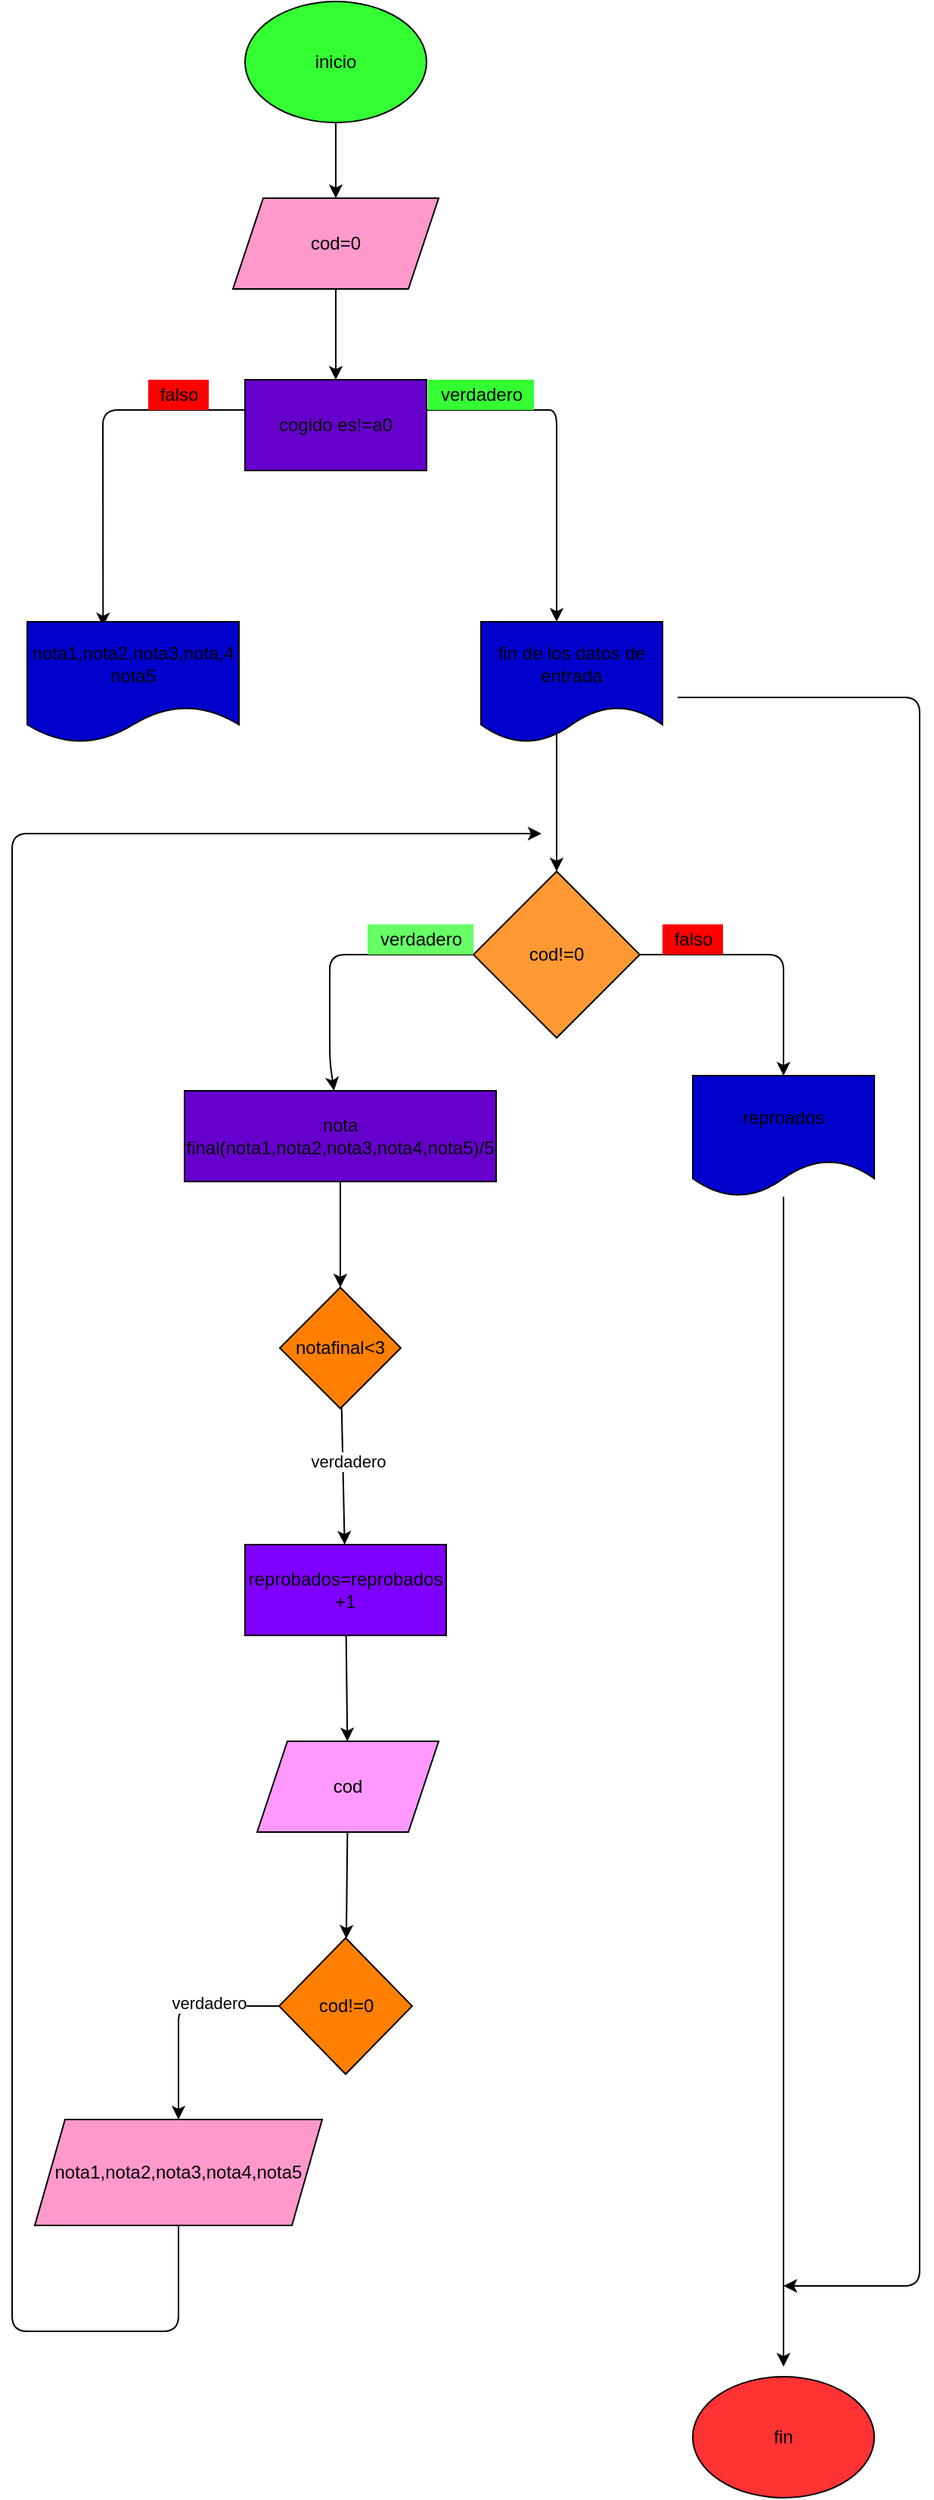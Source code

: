 <mxfile>
    <diagram id="pkV_Xa5n8eSFVHvvwM-V" name="Página-1">
        <mxGraphModel dx="738" dy="341" grid="1" gridSize="10" guides="1" tooltips="1" connect="1" arrows="1" fold="1" page="1" pageScale="1" pageWidth="827" pageHeight="1169" math="0" shadow="0">
            <root>
                <mxCell id="0"/>
                <mxCell id="1" parent="0"/>
                <mxCell id="5" value="" style="edgeStyle=none;html=1;" parent="1" source="2" target="4" edge="1">
                    <mxGeometry relative="1" as="geometry"/>
                </mxCell>
                <mxCell id="2" value="inicio" style="ellipse;whiteSpace=wrap;html=1;fillColor=#33FF33;" parent="1" vertex="1">
                    <mxGeometry x="354" y="10" width="120" height="80" as="geometry"/>
                </mxCell>
                <mxCell id="8" value="" style="edgeStyle=none;html=1;" parent="1" source="4" edge="1">
                    <mxGeometry relative="1" as="geometry">
                        <mxPoint x="414" y="260" as="targetPoint"/>
                    </mxGeometry>
                </mxCell>
                <mxCell id="4" value="cod=0" style="shape=parallelogram;perimeter=parallelogramPerimeter;whiteSpace=wrap;html=1;fixedSize=1;fillColor=#FF99CC;" parent="1" vertex="1">
                    <mxGeometry x="346" y="140" width="136" height="60" as="geometry"/>
                </mxCell>
                <mxCell id="10" style="edgeStyle=none;html=1;" parent="1" edge="1">
                    <mxGeometry relative="1" as="geometry">
                        <mxPoint x="560" y="420" as="targetPoint"/>
                        <Array as="points">
                            <mxPoint x="520" y="280"/>
                            <mxPoint x="540" y="280"/>
                            <mxPoint x="560" y="280"/>
                        </Array>
                        <mxPoint x="474" y="280" as="sourcePoint"/>
                    </mxGeometry>
                </mxCell>
                <mxCell id="11" style="edgeStyle=none;html=1;" parent="1" edge="1">
                    <mxGeometry relative="1" as="geometry">
                        <mxPoint x="260.15" y="423.02" as="targetPoint"/>
                        <Array as="points">
                            <mxPoint x="260" y="280"/>
                        </Array>
                        <mxPoint x="363.999" y="280.001" as="sourcePoint"/>
                    </mxGeometry>
                </mxCell>
                <mxCell id="12" value="cogido es!=a0" style="rounded=0;whiteSpace=wrap;html=1;fillColor=#6600CC;" vertex="1" parent="1">
                    <mxGeometry x="354" y="260" width="120" height="60" as="geometry"/>
                </mxCell>
                <mxCell id="19" value="" style="edgeStyle=none;html=1;" edge="1" parent="1" target="18">
                    <mxGeometry relative="1" as="geometry">
                        <mxPoint x="570" y="476.25" as="sourcePoint"/>
                        <Array as="points">
                            <mxPoint x="560" y="480"/>
                        </Array>
                    </mxGeometry>
                </mxCell>
                <mxCell id="15" value="verdadero" style="text;html=1;align=center;verticalAlign=middle;resizable=0;points=[];autosize=1;strokeColor=none;fillColor=#33FF33;" vertex="1" parent="1">
                    <mxGeometry x="475" y="260" width="70" height="20" as="geometry"/>
                </mxCell>
                <mxCell id="16" value="falso" style="text;html=1;align=center;verticalAlign=middle;resizable=0;points=[];autosize=1;strokeColor=none;fillColor=#FF0000;" vertex="1" parent="1">
                    <mxGeometry x="290" y="260" width="40" height="20" as="geometry"/>
                </mxCell>
                <mxCell id="21" value="" style="edgeStyle=none;html=1;entryX=0.5;entryY=0;entryDx=0;entryDy=0;" edge="1" parent="1" source="18" target="20">
                    <mxGeometry relative="1" as="geometry">
                        <Array as="points">
                            <mxPoint x="710" y="640"/>
                        </Array>
                    </mxGeometry>
                </mxCell>
                <mxCell id="23" value="" style="edgeStyle=none;html=1;" edge="1" parent="1" source="18" target="22">
                    <mxGeometry relative="1" as="geometry">
                        <Array as="points">
                            <mxPoint x="410" y="640"/>
                            <mxPoint x="410" y="710"/>
                        </Array>
                    </mxGeometry>
                </mxCell>
                <mxCell id="18" value="cod!=0" style="rhombus;whiteSpace=wrap;html=1;fillColor=#FF9933;" vertex="1" parent="1">
                    <mxGeometry x="505" y="585" width="110" height="110" as="geometry"/>
                </mxCell>
                <mxCell id="41" style="edgeStyle=none;html=1;" edge="1" parent="1" source="20">
                    <mxGeometry relative="1" as="geometry">
                        <mxPoint x="710" y="1573.333" as="targetPoint"/>
                    </mxGeometry>
                </mxCell>
                <mxCell id="20" value="reproados" style="shape=document;whiteSpace=wrap;html=1;boundedLbl=1;fillColor=#0000CC;" vertex="1" parent="1">
                    <mxGeometry x="650" y="720" width="120" height="80" as="geometry"/>
                </mxCell>
                <mxCell id="29" value="" style="edgeStyle=none;html=1;" edge="1" parent="1" source="22" target="28">
                    <mxGeometry relative="1" as="geometry"/>
                </mxCell>
                <mxCell id="22" value="nota final(nota1,nota2,nota3,nota4,nota5)/5" style="whiteSpace=wrap;html=1;fillColor=#6600CC;" vertex="1" parent="1">
                    <mxGeometry x="314" y="730" width="206" height="60" as="geometry"/>
                </mxCell>
                <mxCell id="26" value="falso" style="text;html=1;align=center;verticalAlign=middle;resizable=0;points=[];autosize=1;strokeColor=none;fillColor=#FF0000;" vertex="1" parent="1">
                    <mxGeometry x="630" y="620" width="40" height="20" as="geometry"/>
                </mxCell>
                <mxCell id="27" value="verdadero" style="text;html=1;align=center;verticalAlign=middle;resizable=0;points=[];autosize=1;strokeColor=none;fillColor=#66FF66;" vertex="1" parent="1">
                    <mxGeometry x="435" y="620" width="70" height="20" as="geometry"/>
                </mxCell>
                <mxCell id="31" value="" style="edgeStyle=none;html=1;" edge="1" parent="1" source="28" target="30">
                    <mxGeometry relative="1" as="geometry"/>
                </mxCell>
                <mxCell id="32" value="verdadero" style="edgeLabel;html=1;align=center;verticalAlign=middle;resizable=0;points=[];" vertex="1" connectable="0" parent="31">
                    <mxGeometry x="-0.207" y="3" relative="1" as="geometry">
                        <mxPoint as="offset"/>
                    </mxGeometry>
                </mxCell>
                <mxCell id="28" value="notafinal&amp;lt;3" style="rhombus;whiteSpace=wrap;html=1;fillColor=#FF8000;" vertex="1" parent="1">
                    <mxGeometry x="377" y="860" width="80" height="80" as="geometry"/>
                </mxCell>
                <mxCell id="34" value="" style="edgeStyle=none;html=1;" edge="1" parent="1" source="30" target="33">
                    <mxGeometry relative="1" as="geometry"/>
                </mxCell>
                <mxCell id="30" value="reprobados=reprobados +1" style="whiteSpace=wrap;html=1;fillColor=#7F00FF;" vertex="1" parent="1">
                    <mxGeometry x="354" y="1030" width="133" height="60" as="geometry"/>
                </mxCell>
                <mxCell id="36" value="" style="edgeStyle=none;html=1;" edge="1" parent="1" source="33" target="35">
                    <mxGeometry relative="1" as="geometry"/>
                </mxCell>
                <mxCell id="33" value="cod" style="shape=parallelogram;perimeter=parallelogramPerimeter;whiteSpace=wrap;html=1;fixedSize=1;fillColor=#FF99FF;" vertex="1" parent="1">
                    <mxGeometry x="362" y="1160" width="120" height="60" as="geometry"/>
                </mxCell>
                <mxCell id="37" style="edgeStyle=none;html=1;" edge="1" parent="1" source="35">
                    <mxGeometry relative="1" as="geometry">
                        <mxPoint x="310" y="1410" as="targetPoint"/>
                        <Array as="points">
                            <mxPoint x="310" y="1335"/>
                        </Array>
                    </mxGeometry>
                </mxCell>
                <mxCell id="39" value="verdadero" style="edgeLabel;html=1;align=center;verticalAlign=middle;resizable=0;points=[];" vertex="1" connectable="0" parent="37">
                    <mxGeometry x="-0.336" y="-2" relative="1" as="geometry">
                        <mxPoint as="offset"/>
                    </mxGeometry>
                </mxCell>
                <mxCell id="35" value="cod!=0" style="rhombus;whiteSpace=wrap;html=1;fillColor=#FF8000;" vertex="1" parent="1">
                    <mxGeometry x="376.5" y="1290" width="88" height="90" as="geometry"/>
                </mxCell>
                <mxCell id="40" style="edgeStyle=none;html=1;" edge="1" parent="1" source="38">
                    <mxGeometry relative="1" as="geometry">
                        <mxPoint x="550" y="560" as="targetPoint"/>
                        <Array as="points">
                            <mxPoint x="310" y="1550"/>
                            <mxPoint x="200" y="1550"/>
                            <mxPoint x="200" y="1410"/>
                            <mxPoint x="200" y="1250"/>
                            <mxPoint x="200" y="1080"/>
                            <mxPoint x="200" y="940"/>
                            <mxPoint x="200" y="860"/>
                            <mxPoint x="200" y="720"/>
                            <mxPoint x="200" y="640"/>
                            <mxPoint x="200" y="560"/>
                            <mxPoint x="240" y="560"/>
                        </Array>
                    </mxGeometry>
                </mxCell>
                <mxCell id="38" value="nota1,nota2,nota3,nota4,nota5" style="shape=parallelogram;perimeter=parallelogramPerimeter;whiteSpace=wrap;html=1;fixedSize=1;fillColor=#FF99CC;" vertex="1" parent="1">
                    <mxGeometry x="215" y="1410" width="190" height="70" as="geometry"/>
                </mxCell>
                <mxCell id="44" style="edgeStyle=none;html=1;" edge="1" parent="1">
                    <mxGeometry relative="1" as="geometry">
                        <mxPoint x="710" y="1520" as="targetPoint"/>
                        <mxPoint x="640" y="470" as="sourcePoint"/>
                        <Array as="points">
                            <mxPoint x="800" y="470"/>
                            <mxPoint x="800" y="700"/>
                            <mxPoint x="800" y="1160"/>
                            <mxPoint x="800" y="1520"/>
                        </Array>
                    </mxGeometry>
                </mxCell>
                <mxCell id="42" value="fin de los datos de entrada" style="shape=document;whiteSpace=wrap;html=1;boundedLbl=1;fillColor=#0000CC;" vertex="1" parent="1">
                    <mxGeometry x="510" y="420" width="120" height="80" as="geometry"/>
                </mxCell>
                <mxCell id="43" value="nota1,nota2,nota3,nota,4 nota5" style="shape=document;whiteSpace=wrap;html=1;boundedLbl=1;fillColor=#0000CC;" vertex="1" parent="1">
                    <mxGeometry x="210" y="420" width="140" height="80" as="geometry"/>
                </mxCell>
                <mxCell id="46" value="fin" style="ellipse;whiteSpace=wrap;html=1;fillColor=#FF3333;" vertex="1" parent="1">
                    <mxGeometry x="650" y="1580" width="120" height="80" as="geometry"/>
                </mxCell>
            </root>
        </mxGraphModel>
    </diagram>
</mxfile>